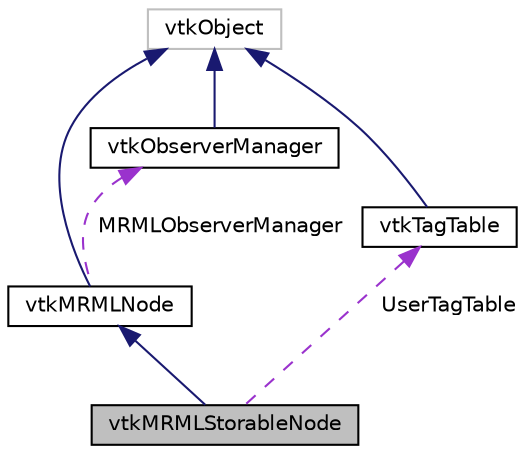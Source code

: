 digraph "vtkMRMLStorableNode"
{
  bgcolor="transparent";
  edge [fontname="Helvetica",fontsize="10",labelfontname="Helvetica",labelfontsize="10"];
  node [fontname="Helvetica",fontsize="10",shape=record];
  Node55 [label="vtkMRMLStorableNode",height=0.2,width=0.4,color="black", fillcolor="grey75", style="filled", fontcolor="black"];
  Node56 -> Node55 [dir="back",color="midnightblue",fontsize="10",style="solid",fontname="Helvetica"];
  Node56 [label="vtkMRMLNode",height=0.2,width=0.4,color="black",URL="$classvtkMRMLNode.html",tooltip="Abstract Superclass for all specific types of MRML nodes. "];
  Node57 -> Node56 [dir="back",color="midnightblue",fontsize="10",style="solid",fontname="Helvetica"];
  Node57 [label="vtkObject",height=0.2,width=0.4,color="grey75"];
  Node58 -> Node56 [dir="back",color="darkorchid3",fontsize="10",style="dashed",label=" MRMLObserverManager" ,fontname="Helvetica"];
  Node58 [label="vtkObserverManager",height=0.2,width=0.4,color="black",URL="$classvtkObserverManager.html",tooltip="Manages adding and deleting of obserevers with events. "];
  Node57 -> Node58 [dir="back",color="midnightblue",fontsize="10",style="solid",fontname="Helvetica"];
  Node59 -> Node55 [dir="back",color="darkorchid3",fontsize="10",style="dashed",label=" UserTagTable" ,fontname="Helvetica"];
  Node59 [label="vtkTagTable",height=0.2,width=0.4,color="black",URL="$classvtkTagTable.html"];
  Node57 -> Node59 [dir="back",color="midnightblue",fontsize="10",style="solid",fontname="Helvetica"];
}

